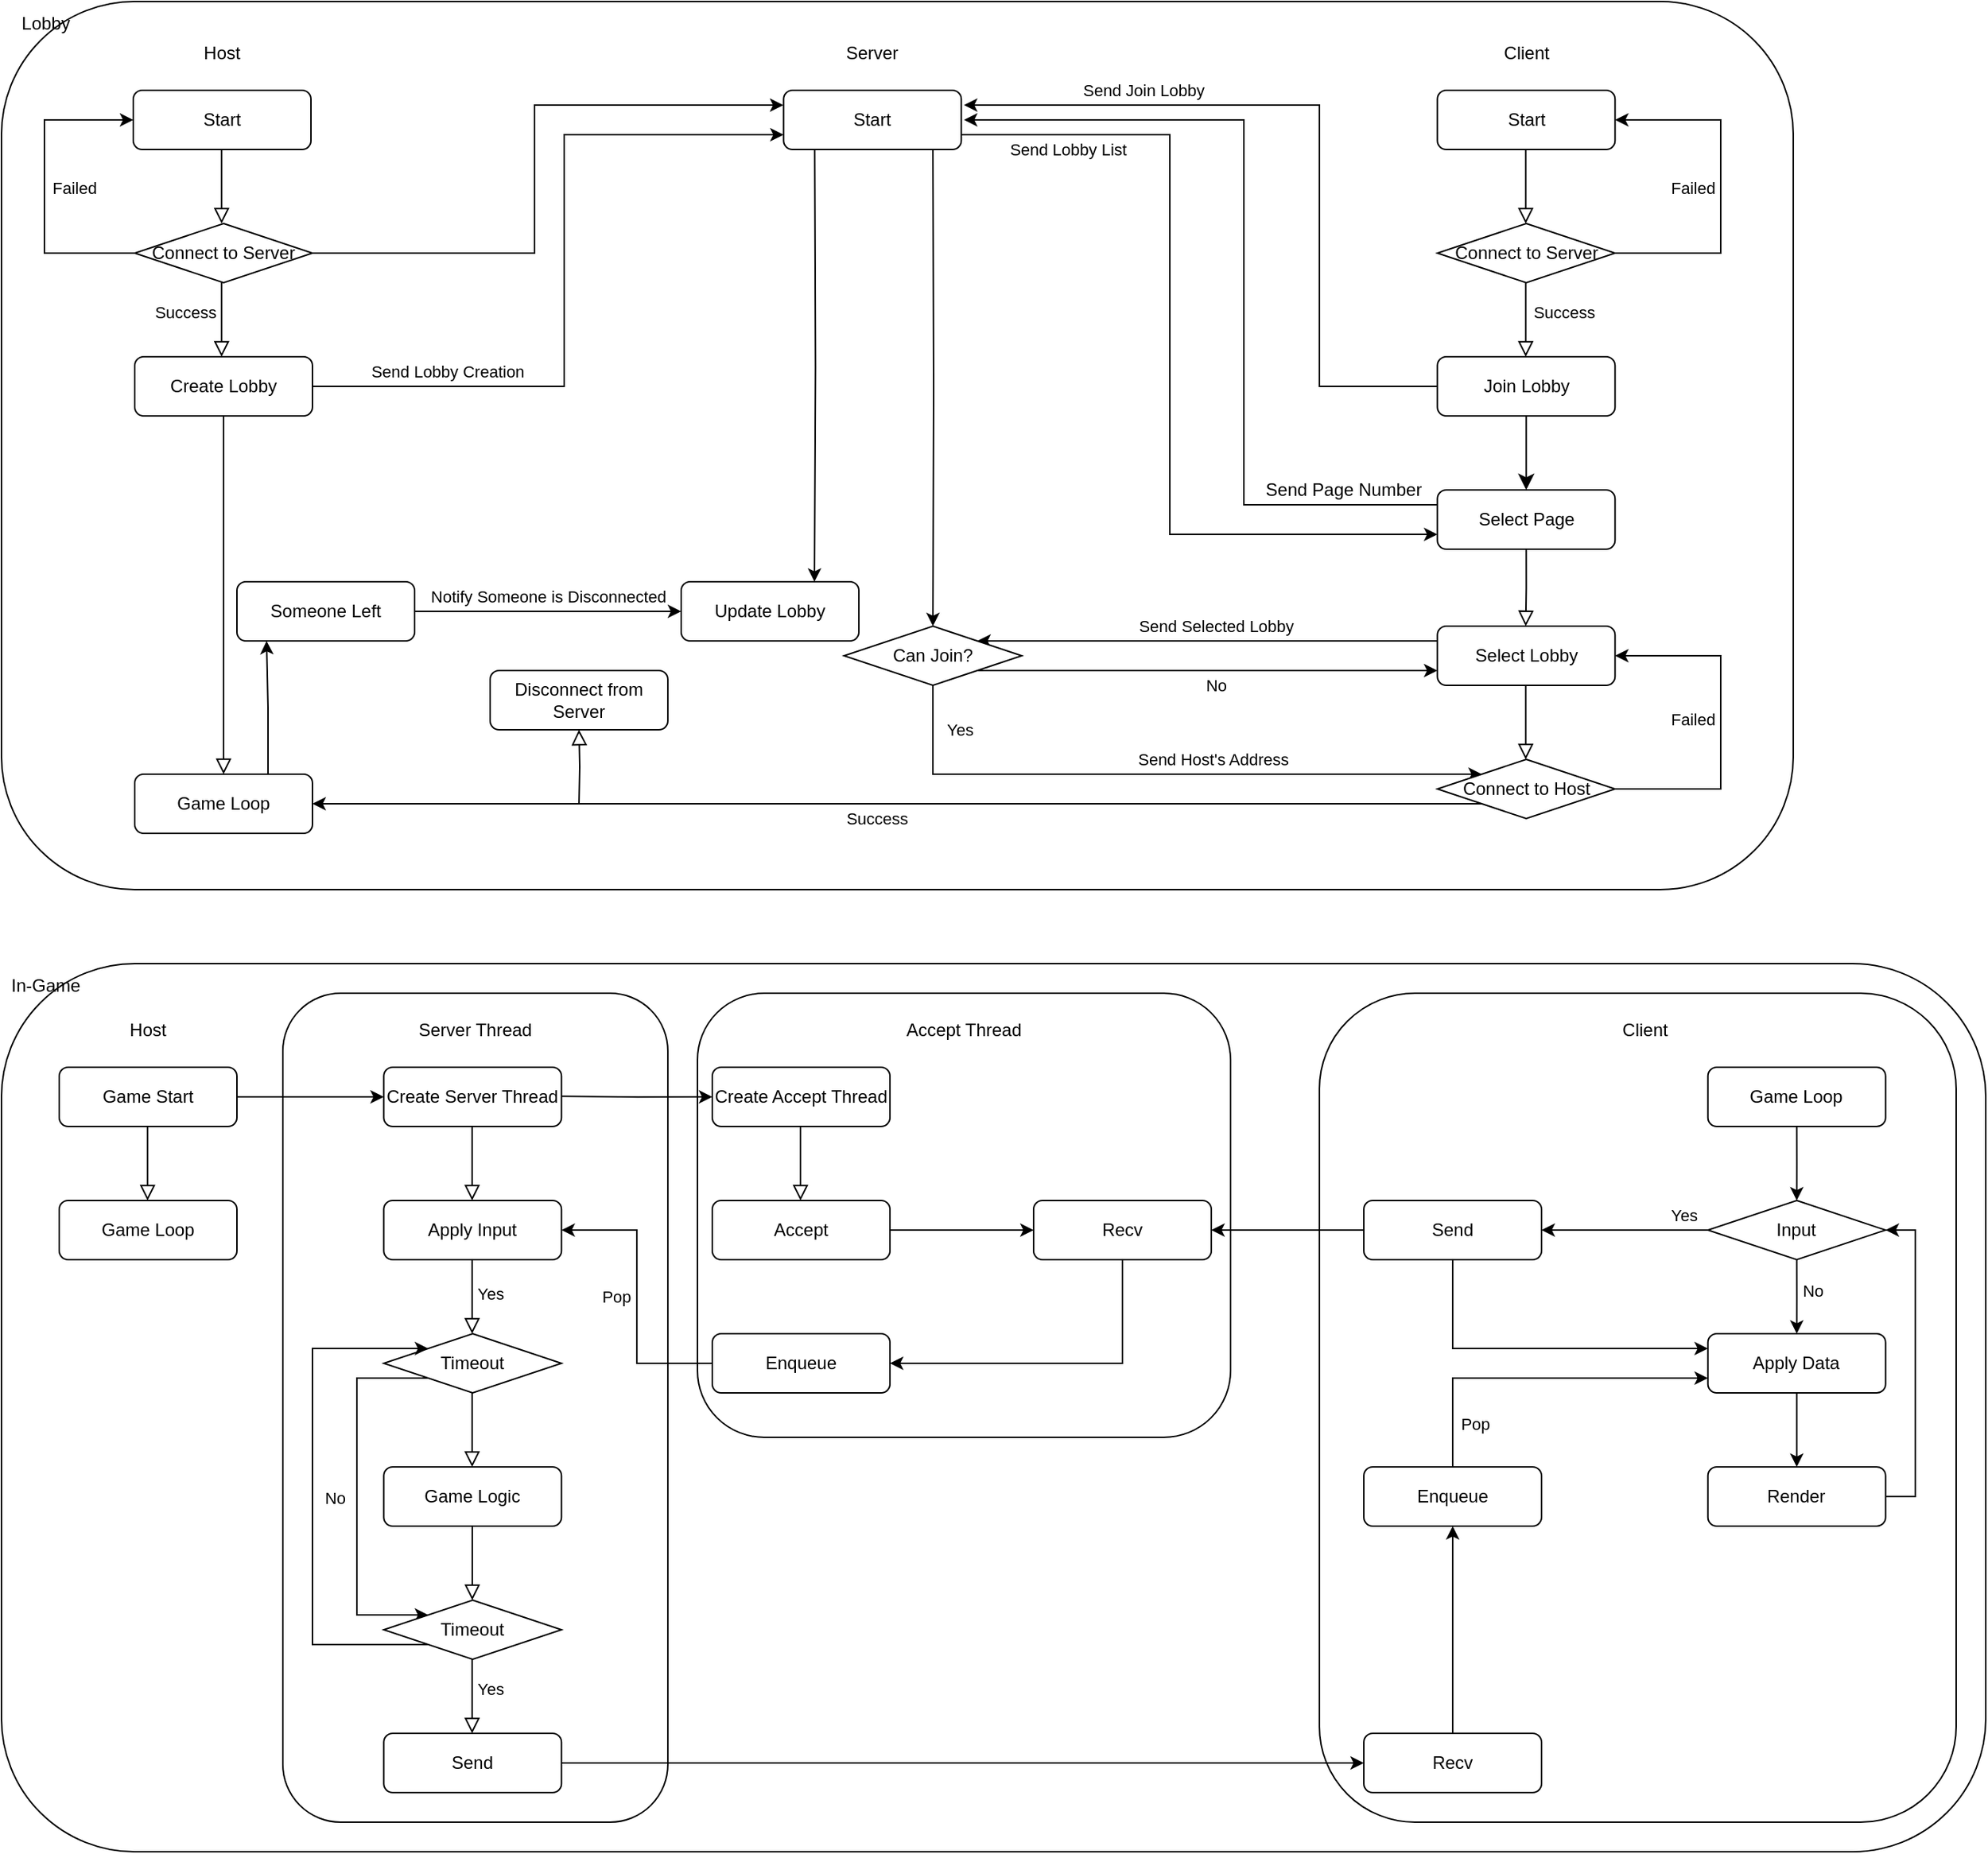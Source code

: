 <mxfile version="26.2.12">
  <diagram id="C5RBs43oDa-KdzZeNtuy" name="Page-1">
    <mxGraphModel dx="1428" dy="789" grid="1" gridSize="10" guides="1" tooltips="1" connect="1" arrows="1" fold="1" page="1" pageScale="1" pageWidth="1654" pageHeight="1169" math="0" shadow="0">
      <root>
        <mxCell id="WIyWlLk6GJQsqaUBKTNV-0" />
        <mxCell id="WIyWlLk6GJQsqaUBKTNV-1" parent="WIyWlLk6GJQsqaUBKTNV-0" />
        <mxCell id="u118RP1-p_GvoTwddQgb-247" value="" style="rounded=1;whiteSpace=wrap;html=1;" parent="WIyWlLk6GJQsqaUBKTNV-1" vertex="1">
          <mxGeometry x="10" y="670" width="1340" height="600" as="geometry" />
        </mxCell>
        <mxCell id="YrhgNjfPSIvD6Oy0800n-100" value="" style="rounded=1;whiteSpace=wrap;html=1;" vertex="1" parent="WIyWlLk6GJQsqaUBKTNV-1">
          <mxGeometry x="200" y="690" width="260" height="560" as="geometry" />
        </mxCell>
        <mxCell id="YrhgNjfPSIvD6Oy0800n-99" value="" style="rounded=1;whiteSpace=wrap;html=1;" vertex="1" parent="WIyWlLk6GJQsqaUBKTNV-1">
          <mxGeometry x="480" y="690" width="360" height="300" as="geometry" />
        </mxCell>
        <mxCell id="YrhgNjfPSIvD6Oy0800n-98" value="" style="rounded=1;whiteSpace=wrap;html=1;" vertex="1" parent="WIyWlLk6GJQsqaUBKTNV-1">
          <mxGeometry x="900" y="690" width="430" height="560" as="geometry" />
        </mxCell>
        <mxCell id="u118RP1-p_GvoTwddQgb-245" value="" style="rounded=1;whiteSpace=wrap;html=1;" parent="WIyWlLk6GJQsqaUBKTNV-1" vertex="1">
          <mxGeometry x="10" y="20" width="1210" height="600" as="geometry" />
        </mxCell>
        <mxCell id="u118RP1-p_GvoTwddQgb-113" value="Host" style="text;html=1;align=center;verticalAlign=middle;whiteSpace=wrap;rounded=0;" parent="WIyWlLk6GJQsqaUBKTNV-1" vertex="1">
          <mxGeometry x="109" y="40" width="100" height="30" as="geometry" />
        </mxCell>
        <mxCell id="u118RP1-p_GvoTwddQgb-115" value="Start" style="rounded=1;whiteSpace=wrap;html=1;fontSize=12;glass=0;strokeWidth=1;shadow=0;" parent="WIyWlLk6GJQsqaUBKTNV-1" vertex="1">
          <mxGeometry x="99" y="80" width="120" height="40" as="geometry" />
        </mxCell>
        <mxCell id="u118RP1-p_GvoTwddQgb-116" value="" style="rounded=0;html=1;jettySize=auto;orthogonalLoop=1;fontSize=11;endArrow=block;endFill=0;endSize=8;strokeWidth=1;shadow=0;labelBackgroundColor=none;edgeStyle=orthogonalEdgeStyle;" parent="WIyWlLk6GJQsqaUBKTNV-1" edge="1">
          <mxGeometry relative="1" as="geometry">
            <mxPoint x="158.66" y="120" as="sourcePoint" />
            <mxPoint x="158.66" y="170" as="targetPoint" />
          </mxGeometry>
        </mxCell>
        <mxCell id="ChZJjkdGleqHXlkFeqIv-6" style="edgeStyle=orthogonalEdgeStyle;rounded=0;orthogonalLoop=1;jettySize=auto;html=1;exitX=1;exitY=0.5;exitDx=0;exitDy=0;entryX=0;entryY=0.75;entryDx=0;entryDy=0;" parent="WIyWlLk6GJQsqaUBKTNV-1" source="u118RP1-p_GvoTwddQgb-117" target="u118RP1-p_GvoTwddQgb-121" edge="1">
          <mxGeometry relative="1" as="geometry">
            <Array as="points">
              <mxPoint x="390" y="280" />
              <mxPoint x="390" y="110" />
            </Array>
          </mxGeometry>
        </mxCell>
        <mxCell id="ChZJjkdGleqHXlkFeqIv-7" value="Send Lobby Creation" style="edgeLabel;html=1;align=center;verticalAlign=middle;resizable=0;points=[];" parent="ChZJjkdGleqHXlkFeqIv-6" vertex="1" connectable="0">
          <mxGeometry x="-0.682" relative="1" as="geometry">
            <mxPoint x="13" y="-10" as="offset" />
          </mxGeometry>
        </mxCell>
        <mxCell id="u118RP1-p_GvoTwddQgb-117" value="Create Lobby" style="rounded=1;whiteSpace=wrap;html=1;fontSize=12;glass=0;strokeWidth=1;shadow=0;" parent="WIyWlLk6GJQsqaUBKTNV-1" vertex="1">
          <mxGeometry x="100" y="260" width="120" height="40" as="geometry" />
        </mxCell>
        <mxCell id="u118RP1-p_GvoTwddQgb-118" value="" style="rounded=0;html=1;jettySize=auto;orthogonalLoop=1;fontSize=11;endArrow=block;endFill=0;endSize=8;strokeWidth=1;shadow=0;labelBackgroundColor=none;edgeStyle=orthogonalEdgeStyle;" parent="WIyWlLk6GJQsqaUBKTNV-1" edge="1">
          <mxGeometry relative="1" as="geometry">
            <mxPoint x="158.66" y="210" as="sourcePoint" />
            <mxPoint x="158.66" y="260" as="targetPoint" />
          </mxGeometry>
        </mxCell>
        <mxCell id="u118RP1-p_GvoTwddQgb-120" value="Server" style="text;html=1;align=center;verticalAlign=middle;whiteSpace=wrap;rounded=0;" parent="WIyWlLk6GJQsqaUBKTNV-1" vertex="1">
          <mxGeometry x="548.17" y="40" width="100" height="30" as="geometry" />
        </mxCell>
        <mxCell id="u118RP1-p_GvoTwddQgb-165" style="edgeStyle=orthogonalEdgeStyle;rounded=0;orthogonalLoop=1;jettySize=auto;html=1;exitX=1;exitY=0.75;exitDx=0;exitDy=0;entryX=0;entryY=0.75;entryDx=0;entryDy=0;" parent="WIyWlLk6GJQsqaUBKTNV-1" source="u118RP1-p_GvoTwddQgb-121" target="x4QuiFUPyPYiEMU7ac_c-1" edge="1">
          <mxGeometry relative="1" as="geometry">
            <mxPoint x="1038" y="330" as="targetPoint" />
            <Array as="points">
              <mxPoint x="799" y="110" />
              <mxPoint x="799" y="380" />
            </Array>
          </mxGeometry>
        </mxCell>
        <mxCell id="u118RP1-p_GvoTwddQgb-166" value="Send Lobby List" style="edgeLabel;html=1;align=center;verticalAlign=middle;resizable=0;points=[];" parent="u118RP1-p_GvoTwddQgb-165" vertex="1" connectable="0">
          <mxGeometry x="-0.766" y="-3" relative="1" as="geometry">
            <mxPoint x="3" y="7" as="offset" />
          </mxGeometry>
        </mxCell>
        <mxCell id="u118RP1-p_GvoTwddQgb-170" style="edgeStyle=orthogonalEdgeStyle;rounded=0;orthogonalLoop=1;jettySize=auto;html=1;entryX=0.5;entryY=0;entryDx=0;entryDy=0;" parent="WIyWlLk6GJQsqaUBKTNV-1" target="u118RP1-p_GvoTwddQgb-169" edge="1">
          <mxGeometry relative="1" as="geometry">
            <mxPoint x="639" y="120" as="sourcePoint" />
            <mxPoint x="639" y="300" as="targetPoint" />
          </mxGeometry>
        </mxCell>
        <mxCell id="u118RP1-p_GvoTwddQgb-185" style="edgeStyle=orthogonalEdgeStyle;rounded=0;orthogonalLoop=1;jettySize=auto;html=1;exitX=0.25;exitY=1;exitDx=0;exitDy=0;entryX=0.75;entryY=0;entryDx=0;entryDy=0;" parent="WIyWlLk6GJQsqaUBKTNV-1" target="u118RP1-p_GvoTwddQgb-186" edge="1">
          <mxGeometry relative="1" as="geometry">
            <mxPoint x="559" y="320" as="targetPoint" />
            <mxPoint x="559.17" y="120" as="sourcePoint" />
          </mxGeometry>
        </mxCell>
        <mxCell id="u118RP1-p_GvoTwddQgb-121" value="Start" style="rounded=1;whiteSpace=wrap;html=1;fontSize=12;glass=0;strokeWidth=1;shadow=0;" parent="WIyWlLk6GJQsqaUBKTNV-1" vertex="1">
          <mxGeometry x="538.17" y="80" width="120" height="40" as="geometry" />
        </mxCell>
        <mxCell id="u118RP1-p_GvoTwddQgb-122" style="edgeStyle=orthogonalEdgeStyle;rounded=0;orthogonalLoop=1;jettySize=auto;html=1;exitX=1;exitY=0.5;exitDx=0;exitDy=0;" parent="WIyWlLk6GJQsqaUBKTNV-1" source="u118RP1-p_GvoTwddQgb-125" edge="1">
          <mxGeometry relative="1" as="geometry">
            <mxPoint x="160" y="310" as="sourcePoint" />
            <mxPoint x="538" y="90" as="targetPoint" />
            <Array as="points">
              <mxPoint x="370" y="190" />
              <mxPoint x="370" y="90" />
              <mxPoint x="538" y="90" />
            </Array>
          </mxGeometry>
        </mxCell>
        <mxCell id="u118RP1-p_GvoTwddQgb-123" value="Success" style="edgeLabel;html=1;align=center;verticalAlign=middle;resizable=0;points=[];" parent="u118RP1-p_GvoTwddQgb-122" vertex="1" connectable="0">
          <mxGeometry x="-0.402" y="-2" relative="1" as="geometry">
            <mxPoint x="-211" y="38" as="offset" />
          </mxGeometry>
        </mxCell>
        <mxCell id="u118RP1-p_GvoTwddQgb-126" style="edgeStyle=orthogonalEdgeStyle;rounded=0;orthogonalLoop=1;jettySize=auto;html=1;entryX=0;entryY=0.5;entryDx=0;entryDy=0;exitX=0;exitY=0.5;exitDx=0;exitDy=0;" parent="WIyWlLk6GJQsqaUBKTNV-1" source="u118RP1-p_GvoTwddQgb-125" target="u118RP1-p_GvoTwddQgb-115" edge="1">
          <mxGeometry relative="1" as="geometry">
            <Array as="points">
              <mxPoint x="39" y="190" />
              <mxPoint x="39" y="100" />
            </Array>
            <mxPoint x="100" y="280" as="sourcePoint" />
          </mxGeometry>
        </mxCell>
        <mxCell id="u118RP1-p_GvoTwddQgb-127" value="Failed" style="edgeLabel;html=1;align=center;verticalAlign=middle;resizable=0;points=[];" parent="u118RP1-p_GvoTwddQgb-126" vertex="1" connectable="0">
          <mxGeometry x="0.009" y="-2" relative="1" as="geometry">
            <mxPoint x="18" y="1" as="offset" />
          </mxGeometry>
        </mxCell>
        <mxCell id="u118RP1-p_GvoTwddQgb-125" value="Connect to Server" style="rhombus;whiteSpace=wrap;html=1;" parent="WIyWlLk6GJQsqaUBKTNV-1" vertex="1">
          <mxGeometry x="100" y="170" width="120" height="40" as="geometry" />
        </mxCell>
        <mxCell id="u118RP1-p_GvoTwddQgb-131" value="" style="rounded=0;html=1;jettySize=auto;orthogonalLoop=1;fontSize=11;endArrow=block;endFill=0;endSize=8;strokeWidth=1;shadow=0;labelBackgroundColor=none;edgeStyle=orthogonalEdgeStyle;entryX=0.5;entryY=0;entryDx=0;entryDy=0;" parent="WIyWlLk6GJQsqaUBKTNV-1" source="u118RP1-p_GvoTwddQgb-117" target="u118RP1-p_GvoTwddQgb-132" edge="1">
          <mxGeometry relative="1" as="geometry">
            <mxPoint x="160" y="380" as="sourcePoint" />
            <mxPoint x="159" y="520" as="targetPoint" />
          </mxGeometry>
        </mxCell>
        <mxCell id="u118RP1-p_GvoTwddQgb-132" value="Game Loop" style="rounded=1;whiteSpace=wrap;html=1;fontSize=12;glass=0;strokeWidth=1;shadow=0;" parent="WIyWlLk6GJQsqaUBKTNV-1" vertex="1">
          <mxGeometry x="100" y="542" width="120" height="40" as="geometry" />
        </mxCell>
        <mxCell id="u118RP1-p_GvoTwddQgb-149" value="Client" style="text;html=1;align=center;verticalAlign=middle;whiteSpace=wrap;rounded=0;" parent="WIyWlLk6GJQsqaUBKTNV-1" vertex="1">
          <mxGeometry x="989.67" y="40" width="100" height="30" as="geometry" />
        </mxCell>
        <mxCell id="u118RP1-p_GvoTwddQgb-150" value="Start" style="rounded=1;whiteSpace=wrap;html=1;fontSize=12;glass=0;strokeWidth=1;shadow=0;" parent="WIyWlLk6GJQsqaUBKTNV-1" vertex="1">
          <mxGeometry x="979.67" y="80" width="120" height="40" as="geometry" />
        </mxCell>
        <mxCell id="u118RP1-p_GvoTwddQgb-151" value="" style="rounded=0;html=1;jettySize=auto;orthogonalLoop=1;fontSize=11;endArrow=block;endFill=0;endSize=8;strokeWidth=1;shadow=0;labelBackgroundColor=none;edgeStyle=orthogonalEdgeStyle;" parent="WIyWlLk6GJQsqaUBKTNV-1" edge="1">
          <mxGeometry relative="1" as="geometry">
            <mxPoint x="1039.33" y="120" as="sourcePoint" />
            <mxPoint x="1039.33" y="170" as="targetPoint" />
          </mxGeometry>
        </mxCell>
        <mxCell id="ChZJjkdGleqHXlkFeqIv-8" style="edgeStyle=orthogonalEdgeStyle;rounded=0;orthogonalLoop=1;jettySize=auto;html=1;exitX=0;exitY=0.5;exitDx=0;exitDy=0;" parent="WIyWlLk6GJQsqaUBKTNV-1" source="u118RP1-p_GvoTwddQgb-152" edge="1">
          <mxGeometry relative="1" as="geometry">
            <mxPoint x="660" y="90" as="targetPoint" />
            <Array as="points">
              <mxPoint x="900" y="280" />
              <mxPoint x="900" y="90" />
            </Array>
          </mxGeometry>
        </mxCell>
        <mxCell id="ChZJjkdGleqHXlkFeqIv-9" value="Send Join Lobby" style="edgeLabel;html=1;align=center;verticalAlign=middle;resizable=0;points=[];" parent="ChZJjkdGleqHXlkFeqIv-8" vertex="1" connectable="0">
          <mxGeometry x="0.41" y="1" relative="1" as="geometry">
            <mxPoint x="-29" y="-11" as="offset" />
          </mxGeometry>
        </mxCell>
        <mxCell id="x4QuiFUPyPYiEMU7ac_c-2" style="edgeStyle=none;curved=1;rounded=0;orthogonalLoop=1;jettySize=auto;html=1;exitX=0.5;exitY=1;exitDx=0;exitDy=0;entryX=0.5;entryY=0;entryDx=0;entryDy=0;fontSize=12;startSize=8;endSize=8;" parent="WIyWlLk6GJQsqaUBKTNV-1" source="u118RP1-p_GvoTwddQgb-152" target="x4QuiFUPyPYiEMU7ac_c-1" edge="1">
          <mxGeometry relative="1" as="geometry" />
        </mxCell>
        <mxCell id="u118RP1-p_GvoTwddQgb-152" value="Join Lobby" style="rounded=1;whiteSpace=wrap;html=1;fontSize=12;glass=0;strokeWidth=1;shadow=0;" parent="WIyWlLk6GJQsqaUBKTNV-1" vertex="1">
          <mxGeometry x="979.67" y="260" width="120" height="40" as="geometry" />
        </mxCell>
        <mxCell id="u118RP1-p_GvoTwddQgb-153" value="" style="rounded=0;html=1;jettySize=auto;orthogonalLoop=1;fontSize=11;endArrow=block;endFill=0;endSize=8;strokeWidth=1;shadow=0;labelBackgroundColor=none;edgeStyle=orthogonalEdgeStyle;" parent="WIyWlLk6GJQsqaUBKTNV-1" edge="1">
          <mxGeometry relative="1" as="geometry">
            <mxPoint x="1039.33" y="210" as="sourcePoint" />
            <mxPoint x="1039.33" y="260" as="targetPoint" />
          </mxGeometry>
        </mxCell>
        <mxCell id="u118RP1-p_GvoTwddQgb-159" style="edgeStyle=orthogonalEdgeStyle;rounded=0;orthogonalLoop=1;jettySize=auto;html=1;exitX=1;exitY=0.5;exitDx=0;exitDy=0;entryX=1;entryY=0.5;entryDx=0;entryDy=0;" parent="WIyWlLk6GJQsqaUBKTNV-1" source="u118RP1-p_GvoTwddQgb-156" target="u118RP1-p_GvoTwddQgb-150" edge="1">
          <mxGeometry relative="1" as="geometry">
            <Array as="points">
              <mxPoint x="1171" y="190" />
              <mxPoint x="1171" y="100" />
            </Array>
          </mxGeometry>
        </mxCell>
        <mxCell id="u118RP1-p_GvoTwddQgb-160" value="Failed" style="edgeLabel;html=1;align=center;verticalAlign=middle;resizable=0;points=[];" parent="u118RP1-p_GvoTwddQgb-159" vertex="1" connectable="0">
          <mxGeometry x="0.006" y="2" relative="1" as="geometry">
            <mxPoint x="-17" y="1" as="offset" />
          </mxGeometry>
        </mxCell>
        <mxCell id="u118RP1-p_GvoTwddQgb-200" style="edgeStyle=orthogonalEdgeStyle;rounded=0;orthogonalLoop=1;jettySize=auto;html=1;exitX=0;exitY=0.25;exitDx=0;exitDy=0;" parent="WIyWlLk6GJQsqaUBKTNV-1" source="x4QuiFUPyPYiEMU7ac_c-1" edge="1">
          <mxGeometry relative="1" as="geometry">
            <mxPoint x="1040" y="310" as="sourcePoint" />
            <mxPoint x="660" y="100" as="targetPoint" />
            <Array as="points">
              <mxPoint x="849" y="360" />
              <mxPoint x="849" y="100" />
            </Array>
          </mxGeometry>
        </mxCell>
        <mxCell id="u118RP1-p_GvoTwddQgb-201" value="Success" style="edgeLabel;html=1;align=center;verticalAlign=middle;resizable=0;points=[];" parent="u118RP1-p_GvoTwddQgb-200" vertex="1" connectable="0">
          <mxGeometry x="-0.628" y="-3" relative="1" as="geometry">
            <mxPoint x="193" y="-127" as="offset" />
          </mxGeometry>
        </mxCell>
        <mxCell id="x4QuiFUPyPYiEMU7ac_c-3" value="Send Page Number" style="edgeLabel;html=1;align=center;verticalAlign=middle;resizable=0;points=[];fontSize=12;" parent="u118RP1-p_GvoTwddQgb-200" vertex="1" connectable="0">
          <mxGeometry x="-0.746" y="1" relative="1" as="geometry">
            <mxPoint x="10" y="-11" as="offset" />
          </mxGeometry>
        </mxCell>
        <mxCell id="u118RP1-p_GvoTwddQgb-156" value="Connect to Server" style="rhombus;whiteSpace=wrap;html=1;" parent="WIyWlLk6GJQsqaUBKTNV-1" vertex="1">
          <mxGeometry x="979.67" y="170" width="120" height="40" as="geometry" />
        </mxCell>
        <mxCell id="u118RP1-p_GvoTwddQgb-167" value="" style="rounded=0;html=1;jettySize=auto;orthogonalLoop=1;fontSize=11;endArrow=block;endFill=0;endSize=8;strokeWidth=1;shadow=0;labelBackgroundColor=none;edgeStyle=orthogonalEdgeStyle;exitX=0.5;exitY=1;exitDx=0;exitDy=0;" parent="WIyWlLk6GJQsqaUBKTNV-1" source="x4QuiFUPyPYiEMU7ac_c-1" edge="1">
          <mxGeometry relative="1" as="geometry">
            <mxPoint x="1039.67" y="402" as="sourcePoint" />
            <mxPoint x="1039.33" y="442" as="targetPoint" />
          </mxGeometry>
        </mxCell>
        <mxCell id="u118RP1-p_GvoTwddQgb-172" style="edgeStyle=orthogonalEdgeStyle;rounded=0;orthogonalLoop=1;jettySize=auto;html=1;exitX=0;exitY=0.25;exitDx=0;exitDy=0;entryX=1;entryY=0;entryDx=0;entryDy=0;" parent="WIyWlLk6GJQsqaUBKTNV-1" source="u118RP1-p_GvoTwddQgb-168" target="u118RP1-p_GvoTwddQgb-169" edge="1">
          <mxGeometry relative="1" as="geometry" />
        </mxCell>
        <mxCell id="u118RP1-p_GvoTwddQgb-173" value="Send Selected Lobby" style="edgeLabel;html=1;align=center;verticalAlign=middle;resizable=0;points=[];" parent="u118RP1-p_GvoTwddQgb-172" vertex="1" connectable="0">
          <mxGeometry x="-0.029" y="1" relative="1" as="geometry">
            <mxPoint x="1" y="-11" as="offset" />
          </mxGeometry>
        </mxCell>
        <mxCell id="u118RP1-p_GvoTwddQgb-168" value="Select Lobby" style="rounded=1;whiteSpace=wrap;html=1;fontSize=12;glass=0;strokeWidth=1;shadow=0;" parent="WIyWlLk6GJQsqaUBKTNV-1" vertex="1">
          <mxGeometry x="979.67" y="442" width="120" height="40" as="geometry" />
        </mxCell>
        <mxCell id="u118RP1-p_GvoTwddQgb-174" style="edgeStyle=orthogonalEdgeStyle;rounded=0;orthogonalLoop=1;jettySize=auto;html=1;exitX=1;exitY=1;exitDx=0;exitDy=0;entryX=0;entryY=0.75;entryDx=0;entryDy=0;" parent="WIyWlLk6GJQsqaUBKTNV-1" source="u118RP1-p_GvoTwddQgb-169" target="u118RP1-p_GvoTwddQgb-168" edge="1">
          <mxGeometry relative="1" as="geometry" />
        </mxCell>
        <mxCell id="u118RP1-p_GvoTwddQgb-175" value="No" style="edgeLabel;html=1;align=center;verticalAlign=middle;resizable=0;points=[];" parent="u118RP1-p_GvoTwddQgb-174" vertex="1" connectable="0">
          <mxGeometry x="0.035" y="-2" relative="1" as="geometry">
            <mxPoint y="8" as="offset" />
          </mxGeometry>
        </mxCell>
        <mxCell id="u118RP1-p_GvoTwddQgb-179" style="edgeStyle=orthogonalEdgeStyle;rounded=0;orthogonalLoop=1;jettySize=auto;html=1;exitX=0.5;exitY=1;exitDx=0;exitDy=0;entryX=0;entryY=0;entryDx=0;entryDy=0;" parent="WIyWlLk6GJQsqaUBKTNV-1" source="u118RP1-p_GvoTwddQgb-169" target="u118RP1-p_GvoTwddQgb-178" edge="1">
          <mxGeometry relative="1" as="geometry">
            <Array as="points">
              <mxPoint x="639" y="542" />
            </Array>
          </mxGeometry>
        </mxCell>
        <mxCell id="u118RP1-p_GvoTwddQgb-180" value="Yes" style="edgeLabel;html=1;align=center;verticalAlign=middle;resizable=0;points=[];" parent="u118RP1-p_GvoTwddQgb-179" vertex="1" connectable="0">
          <mxGeometry x="0.134" y="-1" relative="1" as="geometry">
            <mxPoint x="-166" y="-31" as="offset" />
          </mxGeometry>
        </mxCell>
        <mxCell id="ChZJjkdGleqHXlkFeqIv-5" value="Send Host&#39;s Address" style="edgeLabel;html=1;align=center;verticalAlign=middle;resizable=0;points=[];" parent="u118RP1-p_GvoTwddQgb-179" vertex="1" connectable="0">
          <mxGeometry x="0.161" y="-3" relative="1" as="geometry">
            <mxPoint x="-1" y="-13" as="offset" />
          </mxGeometry>
        </mxCell>
        <mxCell id="u118RP1-p_GvoTwddQgb-169" value="Can Join?" style="rhombus;whiteSpace=wrap;html=1;" parent="WIyWlLk6GJQsqaUBKTNV-1" vertex="1">
          <mxGeometry x="579" y="442" width="120" height="40" as="geometry" />
        </mxCell>
        <mxCell id="u118RP1-p_GvoTwddQgb-176" value="" style="rounded=0;html=1;jettySize=auto;orthogonalLoop=1;fontSize=11;endArrow=block;endFill=0;endSize=8;strokeWidth=1;shadow=0;labelBackgroundColor=none;edgeStyle=orthogonalEdgeStyle;" parent="WIyWlLk6GJQsqaUBKTNV-1" edge="1">
          <mxGeometry relative="1" as="geometry">
            <mxPoint x="1039.33" y="482" as="sourcePoint" />
            <mxPoint x="1039.33" y="532" as="targetPoint" />
          </mxGeometry>
        </mxCell>
        <mxCell id="u118RP1-p_GvoTwddQgb-181" style="edgeStyle=orthogonalEdgeStyle;rounded=0;orthogonalLoop=1;jettySize=auto;html=1;exitX=0;exitY=1;exitDx=0;exitDy=0;entryX=1;entryY=0.5;entryDx=0;entryDy=0;" parent="WIyWlLk6GJQsqaUBKTNV-1" source="u118RP1-p_GvoTwddQgb-178" target="u118RP1-p_GvoTwddQgb-132" edge="1">
          <mxGeometry relative="1" as="geometry" />
        </mxCell>
        <mxCell id="u118RP1-p_GvoTwddQgb-182" value="Success" style="edgeLabel;html=1;align=center;verticalAlign=middle;resizable=0;points=[];" parent="u118RP1-p_GvoTwddQgb-181" vertex="1" connectable="0">
          <mxGeometry x="0.044" relative="1" as="geometry">
            <mxPoint x="3" y="10" as="offset" />
          </mxGeometry>
        </mxCell>
        <mxCell id="u118RP1-p_GvoTwddQgb-190" style="edgeStyle=orthogonalEdgeStyle;rounded=0;orthogonalLoop=1;jettySize=auto;html=1;exitX=1;exitY=0.5;exitDx=0;exitDy=0;entryX=1;entryY=0.5;entryDx=0;entryDy=0;" parent="WIyWlLk6GJQsqaUBKTNV-1" source="u118RP1-p_GvoTwddQgb-178" target="u118RP1-p_GvoTwddQgb-168" edge="1">
          <mxGeometry relative="1" as="geometry">
            <Array as="points">
              <mxPoint x="1171" y="552" />
              <mxPoint x="1171" y="462" />
            </Array>
          </mxGeometry>
        </mxCell>
        <mxCell id="u118RP1-p_GvoTwddQgb-191" value="Failed" style="edgeLabel;html=1;align=center;verticalAlign=middle;resizable=0;points=[];" parent="u118RP1-p_GvoTwddQgb-190" vertex="1" connectable="0">
          <mxGeometry x="0.017" y="-2" relative="1" as="geometry">
            <mxPoint x="-21" as="offset" />
          </mxGeometry>
        </mxCell>
        <mxCell id="u118RP1-p_GvoTwddQgb-178" value="Connect to Host" style="rhombus;whiteSpace=wrap;html=1;" parent="WIyWlLk6GJQsqaUBKTNV-1" vertex="1">
          <mxGeometry x="979.67" y="532" width="120" height="40" as="geometry" />
        </mxCell>
        <mxCell id="u118RP1-p_GvoTwddQgb-187" style="edgeStyle=orthogonalEdgeStyle;rounded=0;orthogonalLoop=1;jettySize=auto;html=1;exitX=1;exitY=0.5;exitDx=0;exitDy=0;entryX=0;entryY=0.5;entryDx=0;entryDy=0;" parent="WIyWlLk6GJQsqaUBKTNV-1" source="u118RP1-p_GvoTwddQgb-183" target="u118RP1-p_GvoTwddQgb-186" edge="1">
          <mxGeometry relative="1" as="geometry" />
        </mxCell>
        <mxCell id="u118RP1-p_GvoTwddQgb-188" value="Notify Someone is Disconnected" style="edgeLabel;html=1;align=center;verticalAlign=middle;resizable=0;points=[];" parent="u118RP1-p_GvoTwddQgb-187" vertex="1" connectable="0">
          <mxGeometry x="-0.074" relative="1" as="geometry">
            <mxPoint x="6" y="-10" as="offset" />
          </mxGeometry>
        </mxCell>
        <mxCell id="u118RP1-p_GvoTwddQgb-183" value="Someone Left" style="rounded=1;whiteSpace=wrap;html=1;fontSize=12;glass=0;strokeWidth=1;shadow=0;" parent="WIyWlLk6GJQsqaUBKTNV-1" vertex="1">
          <mxGeometry x="169" y="412" width="120" height="40" as="geometry" />
        </mxCell>
        <mxCell id="u118RP1-p_GvoTwddQgb-184" style="edgeStyle=orthogonalEdgeStyle;rounded=0;orthogonalLoop=1;jettySize=auto;html=1;exitX=0.75;exitY=0;exitDx=0;exitDy=0;" parent="WIyWlLk6GJQsqaUBKTNV-1" source="u118RP1-p_GvoTwddQgb-132" edge="1">
          <mxGeometry relative="1" as="geometry">
            <mxPoint x="189" y="502" as="sourcePoint" />
            <mxPoint x="189" y="452" as="targetPoint" />
          </mxGeometry>
        </mxCell>
        <mxCell id="u118RP1-p_GvoTwddQgb-186" value="Update Lobby" style="rounded=1;whiteSpace=wrap;html=1;fontSize=12;glass=0;strokeWidth=1;shadow=0;" parent="WIyWlLk6GJQsqaUBKTNV-1" vertex="1">
          <mxGeometry x="469" y="412" width="120" height="40" as="geometry" />
        </mxCell>
        <mxCell id="u118RP1-p_GvoTwddQgb-194" value="" style="rounded=0;html=1;jettySize=auto;orthogonalLoop=1;fontSize=11;endArrow=block;endFill=0;endSize=8;strokeWidth=1;shadow=0;labelBackgroundColor=none;edgeStyle=orthogonalEdgeStyle;entryX=0.5;entryY=1;entryDx=0;entryDy=0;" parent="WIyWlLk6GJQsqaUBKTNV-1" target="u118RP1-p_GvoTwddQgb-195" edge="1">
          <mxGeometry relative="1" as="geometry">
            <mxPoint x="400" y="562" as="sourcePoint" />
            <mxPoint x="440.0" y="717" as="targetPoint" />
          </mxGeometry>
        </mxCell>
        <mxCell id="u118RP1-p_GvoTwddQgb-195" value="Disconnect from&lt;div&gt;Server&lt;/div&gt;" style="rounded=1;whiteSpace=wrap;html=1;fontSize=12;glass=0;strokeWidth=1;shadow=0;" parent="WIyWlLk6GJQsqaUBKTNV-1" vertex="1">
          <mxGeometry x="340" y="472" width="120" height="40" as="geometry" />
        </mxCell>
        <mxCell id="u118RP1-p_GvoTwddQgb-203" value="Client" style="text;html=1;align=center;verticalAlign=middle;whiteSpace=wrap;rounded=0;" parent="WIyWlLk6GJQsqaUBKTNV-1" vertex="1">
          <mxGeometry x="1070.0" y="700" width="100" height="30" as="geometry" />
        </mxCell>
        <mxCell id="u118RP1-p_GvoTwddQgb-206" value="Host" style="text;html=1;align=center;verticalAlign=middle;whiteSpace=wrap;rounded=0;" parent="WIyWlLk6GJQsqaUBKTNV-1" vertex="1">
          <mxGeometry x="59" y="700" width="100" height="30" as="geometry" />
        </mxCell>
        <mxCell id="u118RP1-p_GvoTwddQgb-209" style="edgeStyle=orthogonalEdgeStyle;rounded=0;orthogonalLoop=1;jettySize=auto;html=1;exitX=1;exitY=0.5;exitDx=0;exitDy=0;entryX=0;entryY=0.5;entryDx=0;entryDy=0;" parent="WIyWlLk6GJQsqaUBKTNV-1" source="u118RP1-p_GvoTwddQgb-207" target="u118RP1-p_GvoTwddQgb-208" edge="1">
          <mxGeometry relative="1" as="geometry" />
        </mxCell>
        <mxCell id="u118RP1-p_GvoTwddQgb-207" value="Game Start" style="rounded=1;whiteSpace=wrap;html=1;fontSize=12;glass=0;strokeWidth=1;shadow=0;" parent="WIyWlLk6GJQsqaUBKTNV-1" vertex="1">
          <mxGeometry x="49" y="740" width="120" height="40" as="geometry" />
        </mxCell>
        <mxCell id="u118RP1-p_GvoTwddQgb-208" value="Create Server Thread" style="rounded=1;whiteSpace=wrap;html=1;fontSize=12;glass=0;strokeWidth=1;shadow=0;" parent="WIyWlLk6GJQsqaUBKTNV-1" vertex="1">
          <mxGeometry x="268.17" y="740" width="120" height="40" as="geometry" />
        </mxCell>
        <mxCell id="u118RP1-p_GvoTwddQgb-212" value="" style="rounded=0;html=1;jettySize=auto;orthogonalLoop=1;fontSize=11;endArrow=block;endFill=0;endSize=8;strokeWidth=1;shadow=0;labelBackgroundColor=none;edgeStyle=orthogonalEdgeStyle;" parent="WIyWlLk6GJQsqaUBKTNV-1" edge="1">
          <mxGeometry relative="1" as="geometry">
            <mxPoint x="108.66" y="780" as="sourcePoint" />
            <mxPoint x="108.66" y="830" as="targetPoint" />
          </mxGeometry>
        </mxCell>
        <mxCell id="u118RP1-p_GvoTwddQgb-213" value="Game Loop" style="rounded=1;whiteSpace=wrap;html=1;fontSize=12;glass=0;strokeWidth=1;shadow=0;" parent="WIyWlLk6GJQsqaUBKTNV-1" vertex="1">
          <mxGeometry x="49" y="830" width="120" height="40" as="geometry" />
        </mxCell>
        <mxCell id="YrhgNjfPSIvD6Oy0800n-52" style="edgeStyle=orthogonalEdgeStyle;rounded=0;orthogonalLoop=1;jettySize=auto;html=1;exitX=0.5;exitY=1;exitDx=0;exitDy=0;entryX=0.5;entryY=0;entryDx=0;entryDy=0;" edge="1" parent="WIyWlLk6GJQsqaUBKTNV-1" source="u118RP1-p_GvoTwddQgb-214">
          <mxGeometry relative="1" as="geometry">
            <mxPoint x="1222.35" y="830" as="targetPoint" />
          </mxGeometry>
        </mxCell>
        <mxCell id="u118RP1-p_GvoTwddQgb-214" value="Game Loop" style="rounded=1;whiteSpace=wrap;html=1;fontSize=12;glass=0;strokeWidth=1;shadow=0;" parent="WIyWlLk6GJQsqaUBKTNV-1" vertex="1">
          <mxGeometry x="1162.35" y="740" width="120" height="40" as="geometry" />
        </mxCell>
        <mxCell id="u118RP1-p_GvoTwddQgb-216" value="" style="rounded=0;html=1;jettySize=auto;orthogonalLoop=1;fontSize=11;endArrow=block;endFill=0;endSize=8;strokeWidth=1;shadow=0;labelBackgroundColor=none;edgeStyle=orthogonalEdgeStyle;" parent="WIyWlLk6GJQsqaUBKTNV-1" edge="1">
          <mxGeometry relative="1" as="geometry">
            <mxPoint x="327.83" y="780" as="sourcePoint" />
            <mxPoint x="327.83" y="830" as="targetPoint" />
          </mxGeometry>
        </mxCell>
        <mxCell id="u118RP1-p_GvoTwddQgb-223" value="" style="rounded=0;html=1;jettySize=auto;orthogonalLoop=1;fontSize=11;endArrow=block;endFill=0;endSize=8;strokeWidth=1;shadow=0;labelBackgroundColor=none;edgeStyle=orthogonalEdgeStyle;" parent="WIyWlLk6GJQsqaUBKTNV-1" edge="1">
          <mxGeometry relative="1" as="geometry">
            <mxPoint x="327.83" y="870" as="sourcePoint" />
            <mxPoint x="327.83" y="920" as="targetPoint" />
          </mxGeometry>
        </mxCell>
        <mxCell id="YrhgNjfPSIvD6Oy0800n-15" value="Yes" style="edgeLabel;html=1;align=center;verticalAlign=middle;resizable=0;points=[];" vertex="1" connectable="0" parent="u118RP1-p_GvoTwddQgb-223">
          <mxGeometry x="-0.08" y="-1" relative="1" as="geometry">
            <mxPoint x="13" as="offset" />
          </mxGeometry>
        </mxCell>
        <mxCell id="u118RP1-p_GvoTwddQgb-229" value="" style="rounded=0;html=1;jettySize=auto;orthogonalLoop=1;fontSize=11;endArrow=block;endFill=0;endSize=8;strokeWidth=1;shadow=0;labelBackgroundColor=none;edgeStyle=orthogonalEdgeStyle;" parent="WIyWlLk6GJQsqaUBKTNV-1" edge="1">
          <mxGeometry relative="1" as="geometry">
            <mxPoint x="327.83" y="960" as="sourcePoint" />
            <mxPoint x="327.83" y="1010" as="targetPoint" />
          </mxGeometry>
        </mxCell>
        <mxCell id="u118RP1-p_GvoTwddQgb-231" value="Game Logic" style="rounded=1;whiteSpace=wrap;html=1;fontSize=12;glass=0;strokeWidth=1;shadow=0;" parent="WIyWlLk6GJQsqaUBKTNV-1" vertex="1">
          <mxGeometry x="268.17" y="1010" width="120" height="40" as="geometry" />
        </mxCell>
        <mxCell id="u118RP1-p_GvoTwddQgb-240" value="Server Thread" style="text;html=1;align=center;verticalAlign=middle;whiteSpace=wrap;rounded=0;" parent="WIyWlLk6GJQsqaUBKTNV-1" vertex="1">
          <mxGeometry x="280.0" y="700" width="100" height="30" as="geometry" />
        </mxCell>
        <mxCell id="u118RP1-p_GvoTwddQgb-246" value="Lobby" style="text;html=1;align=center;verticalAlign=middle;whiteSpace=wrap;rounded=0;" parent="WIyWlLk6GJQsqaUBKTNV-1" vertex="1">
          <mxGeometry x="10" y="20" width="60" height="30" as="geometry" />
        </mxCell>
        <mxCell id="u118RP1-p_GvoTwddQgb-248" value="In-Game" style="text;html=1;align=center;verticalAlign=middle;whiteSpace=wrap;rounded=0;" parent="WIyWlLk6GJQsqaUBKTNV-1" vertex="1">
          <mxGeometry x="10" y="670" width="60" height="30" as="geometry" />
        </mxCell>
        <mxCell id="x4QuiFUPyPYiEMU7ac_c-1" value="Select Page" style="rounded=1;whiteSpace=wrap;html=1;fontSize=12;glass=0;strokeWidth=1;shadow=0;" parent="WIyWlLk6GJQsqaUBKTNV-1" vertex="1">
          <mxGeometry x="979.67" y="350" width="120" height="40" as="geometry" />
        </mxCell>
        <mxCell id="YrhgNjfPSIvD6Oy0800n-2" style="edgeStyle=orthogonalEdgeStyle;rounded=0;orthogonalLoop=1;jettySize=auto;html=1;exitX=1;exitY=0.5;exitDx=0;exitDy=0;entryX=0;entryY=0.5;entryDx=0;entryDy=0;" edge="1" parent="WIyWlLk6GJQsqaUBKTNV-1" target="YrhgNjfPSIvD6Oy0800n-3">
          <mxGeometry relative="1" as="geometry">
            <mxPoint x="388.17" y="759.58" as="sourcePoint" />
            <mxPoint x="487.34" y="759.58" as="targetPoint" />
          </mxGeometry>
        </mxCell>
        <mxCell id="YrhgNjfPSIvD6Oy0800n-3" value="Create Accept Thread" style="rounded=1;whiteSpace=wrap;html=1;fontSize=12;glass=0;strokeWidth=1;shadow=0;" vertex="1" parent="WIyWlLk6GJQsqaUBKTNV-1">
          <mxGeometry x="490" y="740" width="120" height="40" as="geometry" />
        </mxCell>
        <mxCell id="YrhgNjfPSIvD6Oy0800n-4" value="" style="rounded=0;html=1;jettySize=auto;orthogonalLoop=1;fontSize=11;endArrow=block;endFill=0;endSize=8;strokeWidth=1;shadow=0;labelBackgroundColor=none;edgeStyle=orthogonalEdgeStyle;" edge="1" parent="WIyWlLk6GJQsqaUBKTNV-1">
          <mxGeometry relative="1" as="geometry">
            <mxPoint x="549.58" y="780" as="sourcePoint" />
            <mxPoint x="549.58" y="830" as="targetPoint" />
          </mxGeometry>
        </mxCell>
        <mxCell id="YrhgNjfPSIvD6Oy0800n-95" style="edgeStyle=orthogonalEdgeStyle;rounded=0;orthogonalLoop=1;jettySize=auto;html=1;exitX=1;exitY=0.5;exitDx=0;exitDy=0;entryX=0;entryY=0.5;entryDx=0;entryDy=0;" edge="1" parent="WIyWlLk6GJQsqaUBKTNV-1" source="YrhgNjfPSIvD6Oy0800n-5" target="YrhgNjfPSIvD6Oy0800n-40">
          <mxGeometry relative="1" as="geometry" />
        </mxCell>
        <mxCell id="YrhgNjfPSIvD6Oy0800n-5" value="Accept" style="rounded=1;whiteSpace=wrap;html=1;fontSize=12;glass=0;strokeWidth=1;shadow=0;" vertex="1" parent="WIyWlLk6GJQsqaUBKTNV-1">
          <mxGeometry x="490.0" y="830" width="120" height="40" as="geometry" />
        </mxCell>
        <mxCell id="YrhgNjfPSIvD6Oy0800n-13" value="Accept Thread" style="text;html=1;align=center;verticalAlign=middle;whiteSpace=wrap;rounded=0;" vertex="1" parent="WIyWlLk6GJQsqaUBKTNV-1">
          <mxGeometry x="610" y="700" width="100" height="30" as="geometry" />
        </mxCell>
        <mxCell id="YrhgNjfPSIvD6Oy0800n-31" style="edgeStyle=orthogonalEdgeStyle;rounded=0;orthogonalLoop=1;jettySize=auto;html=1;exitX=0;exitY=1;exitDx=0;exitDy=0;entryX=0;entryY=0;entryDx=0;entryDy=0;" edge="1" parent="WIyWlLk6GJQsqaUBKTNV-1" source="YrhgNjfPSIvD6Oy0800n-14" target="YrhgNjfPSIvD6Oy0800n-17">
          <mxGeometry relative="1" as="geometry">
            <Array as="points">
              <mxPoint x="250" y="950" />
              <mxPoint x="250" y="1110" />
            </Array>
          </mxGeometry>
        </mxCell>
        <mxCell id="YrhgNjfPSIvD6Oy0800n-32" value="No" style="edgeLabel;html=1;align=center;verticalAlign=middle;resizable=0;points=[];" vertex="1" connectable="0" parent="YrhgNjfPSIvD6Oy0800n-31">
          <mxGeometry x="0.04" y="3" relative="1" as="geometry">
            <mxPoint x="-18" y="-5" as="offset" />
          </mxGeometry>
        </mxCell>
        <mxCell id="YrhgNjfPSIvD6Oy0800n-14" value="Timeout" style="rhombus;whiteSpace=wrap;html=1;" vertex="1" parent="WIyWlLk6GJQsqaUBKTNV-1">
          <mxGeometry x="268.17" y="920" width="120" height="40" as="geometry" />
        </mxCell>
        <mxCell id="YrhgNjfPSIvD6Oy0800n-38" style="edgeStyle=orthogonalEdgeStyle;rounded=0;orthogonalLoop=1;jettySize=auto;html=1;exitX=0;exitY=1;exitDx=0;exitDy=0;entryX=0;entryY=0;entryDx=0;entryDy=0;" edge="1" parent="WIyWlLk6GJQsqaUBKTNV-1" source="YrhgNjfPSIvD6Oy0800n-17" target="YrhgNjfPSIvD6Oy0800n-14">
          <mxGeometry relative="1" as="geometry">
            <Array as="points">
              <mxPoint x="220" y="1130" />
              <mxPoint x="220" y="930" />
            </Array>
          </mxGeometry>
        </mxCell>
        <mxCell id="YrhgNjfPSIvD6Oy0800n-17" value="Timeout" style="rhombus;whiteSpace=wrap;html=1;" vertex="1" parent="WIyWlLk6GJQsqaUBKTNV-1">
          <mxGeometry x="268.17" y="1100" width="120" height="40" as="geometry" />
        </mxCell>
        <mxCell id="YrhgNjfPSIvD6Oy0800n-19" value="" style="rounded=0;html=1;jettySize=auto;orthogonalLoop=1;fontSize=11;endArrow=block;endFill=0;endSize=8;strokeWidth=1;shadow=0;labelBackgroundColor=none;edgeStyle=orthogonalEdgeStyle;" edge="1" parent="WIyWlLk6GJQsqaUBKTNV-1">
          <mxGeometry relative="1" as="geometry">
            <mxPoint x="327.93" y="1050" as="sourcePoint" />
            <mxPoint x="327.93" y="1100" as="targetPoint" />
          </mxGeometry>
        </mxCell>
        <mxCell id="YrhgNjfPSIvD6Oy0800n-25" value="" style="rounded=0;html=1;jettySize=auto;orthogonalLoop=1;fontSize=11;endArrow=block;endFill=0;endSize=8;strokeWidth=1;shadow=0;labelBackgroundColor=none;edgeStyle=orthogonalEdgeStyle;" edge="1" parent="WIyWlLk6GJQsqaUBKTNV-1">
          <mxGeometry relative="1" as="geometry">
            <mxPoint x="327.83" y="1140" as="sourcePoint" />
            <mxPoint x="327.83" y="1190" as="targetPoint" />
          </mxGeometry>
        </mxCell>
        <mxCell id="YrhgNjfPSIvD6Oy0800n-33" value="Yes" style="edgeLabel;html=1;align=center;verticalAlign=middle;resizable=0;points=[];" vertex="1" connectable="0" parent="YrhgNjfPSIvD6Oy0800n-25">
          <mxGeometry x="-0.32" y="2" relative="1" as="geometry">
            <mxPoint x="10" y="3" as="offset" />
          </mxGeometry>
        </mxCell>
        <mxCell id="YrhgNjfPSIvD6Oy0800n-89" style="edgeStyle=orthogonalEdgeStyle;rounded=0;orthogonalLoop=1;jettySize=auto;html=1;exitX=1;exitY=0.5;exitDx=0;exitDy=0;entryX=0;entryY=0.5;entryDx=0;entryDy=0;" edge="1" parent="WIyWlLk6GJQsqaUBKTNV-1" source="YrhgNjfPSIvD6Oy0800n-26" target="YrhgNjfPSIvD6Oy0800n-85">
          <mxGeometry relative="1" as="geometry" />
        </mxCell>
        <mxCell id="YrhgNjfPSIvD6Oy0800n-26" value="Send" style="rounded=1;whiteSpace=wrap;html=1;fontSize=12;glass=0;strokeWidth=1;shadow=0;" vertex="1" parent="WIyWlLk6GJQsqaUBKTNV-1">
          <mxGeometry x="268.17" y="1190" width="120" height="40" as="geometry" />
        </mxCell>
        <mxCell id="YrhgNjfPSIvD6Oy0800n-96" style="edgeStyle=orthogonalEdgeStyle;rounded=0;orthogonalLoop=1;jettySize=auto;html=1;exitX=0.5;exitY=1;exitDx=0;exitDy=0;entryX=1;entryY=0.5;entryDx=0;entryDy=0;" edge="1" parent="WIyWlLk6GJQsqaUBKTNV-1" source="YrhgNjfPSIvD6Oy0800n-40" target="YrhgNjfPSIvD6Oy0800n-45">
          <mxGeometry relative="1" as="geometry" />
        </mxCell>
        <mxCell id="YrhgNjfPSIvD6Oy0800n-40" value="Recv" style="rounded=1;whiteSpace=wrap;html=1;fontSize=12;glass=0;strokeWidth=1;shadow=0;" vertex="1" parent="WIyWlLk6GJQsqaUBKTNV-1">
          <mxGeometry x="707.0" y="830" width="120" height="40" as="geometry" />
        </mxCell>
        <mxCell id="YrhgNjfPSIvD6Oy0800n-48" style="edgeStyle=orthogonalEdgeStyle;rounded=0;orthogonalLoop=1;jettySize=auto;html=1;exitX=0;exitY=0.5;exitDx=0;exitDy=0;entryX=1;entryY=0.5;entryDx=0;entryDy=0;" edge="1" parent="WIyWlLk6GJQsqaUBKTNV-1" source="YrhgNjfPSIvD6Oy0800n-45" target="YrhgNjfPSIvD6Oy0800n-94">
          <mxGeometry relative="1" as="geometry">
            <mxPoint x="388.17" y="940" as="targetPoint" />
          </mxGeometry>
        </mxCell>
        <mxCell id="YrhgNjfPSIvD6Oy0800n-49" value="Pop" style="edgeLabel;html=1;align=center;verticalAlign=middle;resizable=0;points=[];" vertex="1" connectable="0" parent="YrhgNjfPSIvD6Oy0800n-48">
          <mxGeometry x="0.113" relative="1" as="geometry">
            <mxPoint x="-14" y="11" as="offset" />
          </mxGeometry>
        </mxCell>
        <mxCell id="YrhgNjfPSIvD6Oy0800n-45" value="Enqueue" style="rounded=1;whiteSpace=wrap;html=1;fontSize=12;glass=0;strokeWidth=1;shadow=0;" vertex="1" parent="WIyWlLk6GJQsqaUBKTNV-1">
          <mxGeometry x="490.0" y="920" width="120" height="40" as="geometry" />
        </mxCell>
        <mxCell id="YrhgNjfPSIvD6Oy0800n-64" style="edgeStyle=orthogonalEdgeStyle;rounded=0;orthogonalLoop=1;jettySize=auto;html=1;exitX=0;exitY=0.5;exitDx=0;exitDy=0;entryX=1;entryY=0.5;entryDx=0;entryDy=0;" edge="1" parent="WIyWlLk6GJQsqaUBKTNV-1" source="YrhgNjfPSIvD6Oy0800n-62" target="YrhgNjfPSIvD6Oy0800n-67">
          <mxGeometry relative="1" as="geometry" />
        </mxCell>
        <mxCell id="YrhgNjfPSIvD6Oy0800n-65" value="Yes" style="edgeLabel;html=1;align=center;verticalAlign=middle;resizable=0;points=[];" vertex="1" connectable="0" parent="YrhgNjfPSIvD6Oy0800n-64">
          <mxGeometry x="-0.707" y="1" relative="1" as="geometry">
            <mxPoint y="-11" as="offset" />
          </mxGeometry>
        </mxCell>
        <mxCell id="YrhgNjfPSIvD6Oy0800n-71" style="edgeStyle=orthogonalEdgeStyle;rounded=0;orthogonalLoop=1;jettySize=auto;html=1;exitX=0.5;exitY=1;exitDx=0;exitDy=0;entryX=0.5;entryY=0;entryDx=0;entryDy=0;" edge="1" parent="WIyWlLk6GJQsqaUBKTNV-1" source="YrhgNjfPSIvD6Oy0800n-62">
          <mxGeometry relative="1" as="geometry">
            <mxPoint x="1222.35" y="920" as="targetPoint" />
          </mxGeometry>
        </mxCell>
        <mxCell id="YrhgNjfPSIvD6Oy0800n-72" value="No" style="edgeLabel;html=1;align=center;verticalAlign=middle;resizable=0;points=[];" vertex="1" connectable="0" parent="YrhgNjfPSIvD6Oy0800n-71">
          <mxGeometry x="-0.183" relative="1" as="geometry">
            <mxPoint x="10" as="offset" />
          </mxGeometry>
        </mxCell>
        <mxCell id="YrhgNjfPSIvD6Oy0800n-62" value="Input" style="rhombus;whiteSpace=wrap;html=1;" vertex="1" parent="WIyWlLk6GJQsqaUBKTNV-1">
          <mxGeometry x="1162.35" y="830" width="120" height="40" as="geometry" />
        </mxCell>
        <mxCell id="YrhgNjfPSIvD6Oy0800n-68" style="edgeStyle=orthogonalEdgeStyle;rounded=0;orthogonalLoop=1;jettySize=auto;html=1;exitX=0;exitY=0.5;exitDx=0;exitDy=0;entryX=1;entryY=0.5;entryDx=0;entryDy=0;" edge="1" parent="WIyWlLk6GJQsqaUBKTNV-1" source="YrhgNjfPSIvD6Oy0800n-67" target="YrhgNjfPSIvD6Oy0800n-40">
          <mxGeometry relative="1" as="geometry" />
        </mxCell>
        <mxCell id="YrhgNjfPSIvD6Oy0800n-84" style="edgeStyle=orthogonalEdgeStyle;rounded=0;orthogonalLoop=1;jettySize=auto;html=1;exitX=0.5;exitY=1;exitDx=0;exitDy=0;entryX=0;entryY=0.25;entryDx=0;entryDy=0;" edge="1" parent="WIyWlLk6GJQsqaUBKTNV-1" source="YrhgNjfPSIvD6Oy0800n-67" target="YrhgNjfPSIvD6Oy0800n-75">
          <mxGeometry relative="1" as="geometry" />
        </mxCell>
        <mxCell id="YrhgNjfPSIvD6Oy0800n-67" value="Send" style="rounded=1;whiteSpace=wrap;html=1;fontSize=12;glass=0;strokeWidth=1;shadow=0;" vertex="1" parent="WIyWlLk6GJQsqaUBKTNV-1">
          <mxGeometry x="930" y="830" width="120" height="40" as="geometry" />
        </mxCell>
        <mxCell id="YrhgNjfPSIvD6Oy0800n-81" style="edgeStyle=orthogonalEdgeStyle;rounded=0;orthogonalLoop=1;jettySize=auto;html=1;exitX=0.5;exitY=1;exitDx=0;exitDy=0;entryX=0.5;entryY=0;entryDx=0;entryDy=0;" edge="1" parent="WIyWlLk6GJQsqaUBKTNV-1" source="YrhgNjfPSIvD6Oy0800n-75" target="YrhgNjfPSIvD6Oy0800n-80">
          <mxGeometry relative="1" as="geometry" />
        </mxCell>
        <mxCell id="YrhgNjfPSIvD6Oy0800n-75" value="Apply Data" style="rounded=1;whiteSpace=wrap;html=1;fontSize=12;glass=0;strokeWidth=1;shadow=0;" vertex="1" parent="WIyWlLk6GJQsqaUBKTNV-1">
          <mxGeometry x="1162.35" y="920" width="120" height="40" as="geometry" />
        </mxCell>
        <mxCell id="YrhgNjfPSIvD6Oy0800n-82" style="edgeStyle=orthogonalEdgeStyle;rounded=0;orthogonalLoop=1;jettySize=auto;html=1;exitX=1;exitY=0.5;exitDx=0;exitDy=0;entryX=1;entryY=0.5;entryDx=0;entryDy=0;" edge="1" parent="WIyWlLk6GJQsqaUBKTNV-1" source="YrhgNjfPSIvD6Oy0800n-80" target="YrhgNjfPSIvD6Oy0800n-62">
          <mxGeometry relative="1" as="geometry" />
        </mxCell>
        <mxCell id="YrhgNjfPSIvD6Oy0800n-80" value="Render" style="rounded=1;whiteSpace=wrap;html=1;fontSize=12;glass=0;strokeWidth=1;shadow=0;" vertex="1" parent="WIyWlLk6GJQsqaUBKTNV-1">
          <mxGeometry x="1162.35" y="1010" width="120" height="40" as="geometry" />
        </mxCell>
        <mxCell id="YrhgNjfPSIvD6Oy0800n-97" style="edgeStyle=orthogonalEdgeStyle;rounded=0;orthogonalLoop=1;jettySize=auto;html=1;exitX=0.5;exitY=0;exitDx=0;exitDy=0;entryX=0.5;entryY=1;entryDx=0;entryDy=0;" edge="1" parent="WIyWlLk6GJQsqaUBKTNV-1" source="YrhgNjfPSIvD6Oy0800n-85" target="YrhgNjfPSIvD6Oy0800n-86">
          <mxGeometry relative="1" as="geometry" />
        </mxCell>
        <mxCell id="YrhgNjfPSIvD6Oy0800n-85" value="Recv" style="rounded=1;whiteSpace=wrap;html=1;fontSize=12;glass=0;strokeWidth=1;shadow=0;" vertex="1" parent="WIyWlLk6GJQsqaUBKTNV-1">
          <mxGeometry x="930" y="1190" width="120" height="40" as="geometry" />
        </mxCell>
        <mxCell id="YrhgNjfPSIvD6Oy0800n-92" style="edgeStyle=orthogonalEdgeStyle;rounded=0;orthogonalLoop=1;jettySize=auto;html=1;exitX=0.5;exitY=0;exitDx=0;exitDy=0;entryX=0;entryY=0.75;entryDx=0;entryDy=0;" edge="1" parent="WIyWlLk6GJQsqaUBKTNV-1" source="YrhgNjfPSIvD6Oy0800n-86" target="YrhgNjfPSIvD6Oy0800n-75">
          <mxGeometry relative="1" as="geometry" />
        </mxCell>
        <mxCell id="YrhgNjfPSIvD6Oy0800n-93" value="Pop" style="edgeLabel;html=1;align=center;verticalAlign=middle;resizable=0;points=[];" vertex="1" connectable="0" parent="YrhgNjfPSIvD6Oy0800n-92">
          <mxGeometry x="-0.802" y="-2" relative="1" as="geometry">
            <mxPoint x="13" y="-6" as="offset" />
          </mxGeometry>
        </mxCell>
        <mxCell id="YrhgNjfPSIvD6Oy0800n-86" value="Enqueue" style="rounded=1;whiteSpace=wrap;html=1;fontSize=12;glass=0;strokeWidth=1;shadow=0;" vertex="1" parent="WIyWlLk6GJQsqaUBKTNV-1">
          <mxGeometry x="930.0" y="1010" width="120" height="40" as="geometry" />
        </mxCell>
        <mxCell id="YrhgNjfPSIvD6Oy0800n-94" value="Apply Input" style="rounded=1;whiteSpace=wrap;html=1;fontSize=12;glass=0;strokeWidth=1;shadow=0;" vertex="1" parent="WIyWlLk6GJQsqaUBKTNV-1">
          <mxGeometry x="268.17" y="830" width="120" height="40" as="geometry" />
        </mxCell>
      </root>
    </mxGraphModel>
  </diagram>
</mxfile>
